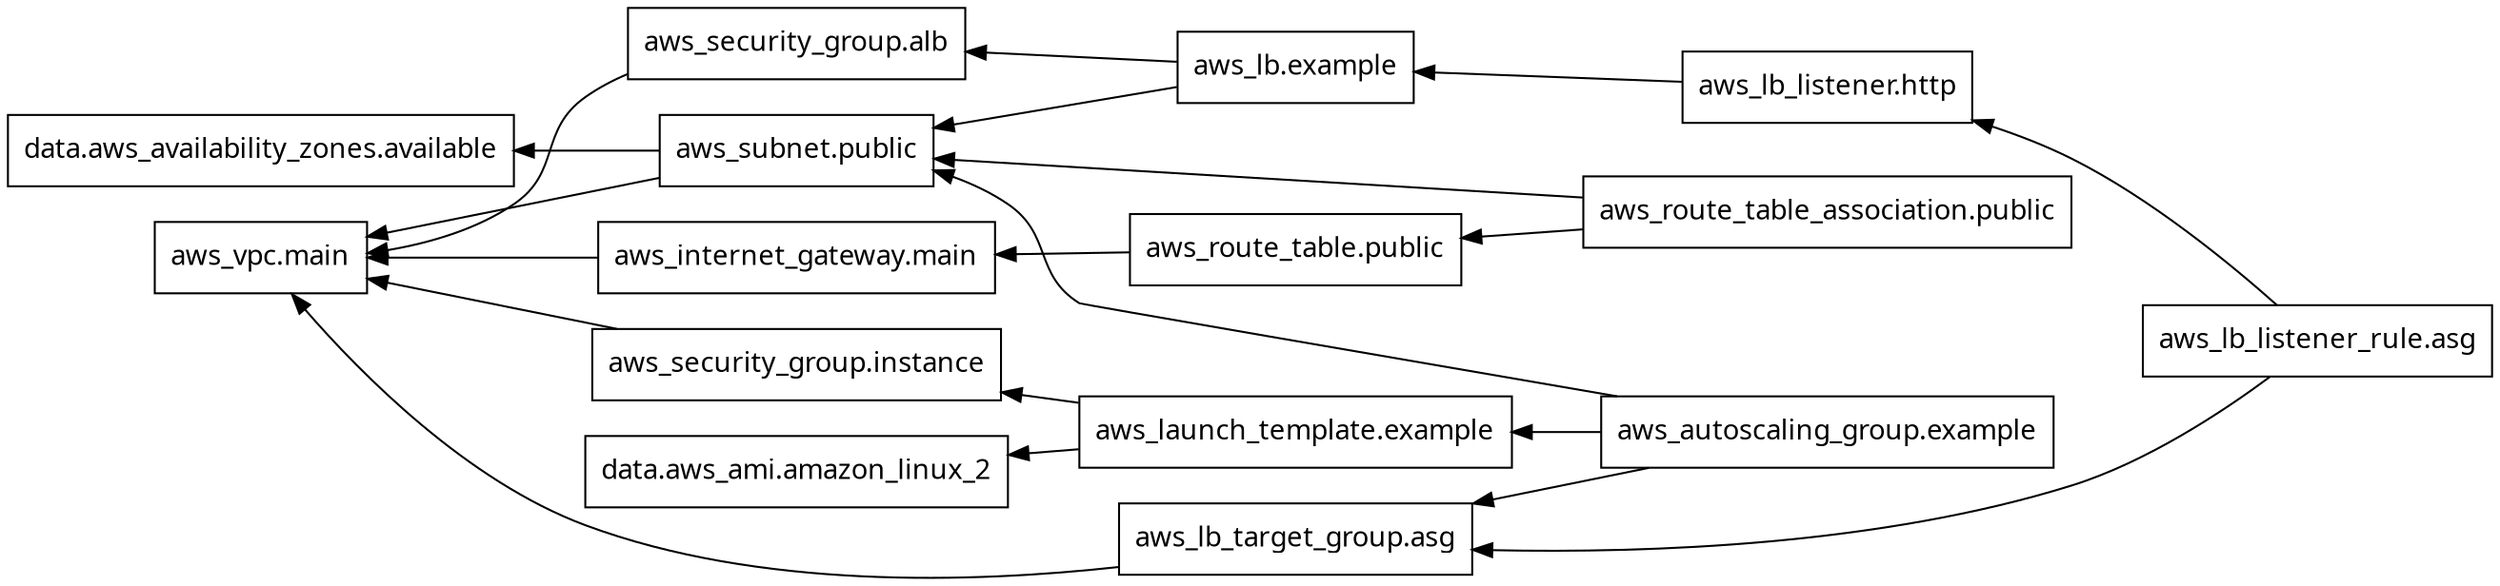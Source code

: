 digraph G {
  rankdir = "RL";
  node [shape = rect, fontname = "sans-serif"];
  "data.aws_ami.amazon_linux_2" [label="data.aws_ami.amazon_linux_2"];
  "data.aws_availability_zones.available" [label="data.aws_availability_zones.available"];
  "aws_autoscaling_group.example" [label="aws_autoscaling_group.example"];
  "aws_internet_gateway.main" [label="aws_internet_gateway.main"];
  "aws_launch_template.example" [label="aws_launch_template.example"];
  "aws_lb.example" [label="aws_lb.example"];
  "aws_lb_listener.http" [label="aws_lb_listener.http"];
  "aws_lb_listener_rule.asg" [label="aws_lb_listener_rule.asg"];
  "aws_lb_target_group.asg" [label="aws_lb_target_group.asg"];
  "aws_route_table.public" [label="aws_route_table.public"];
  "aws_route_table_association.public" [label="aws_route_table_association.public"];
  "aws_security_group.alb" [label="aws_security_group.alb"];
  "aws_security_group.instance" [label="aws_security_group.instance"];
  "aws_subnet.public" [label="aws_subnet.public"];
  "aws_vpc.main" [label="aws_vpc.main"];
  "aws_autoscaling_group.example" -> "aws_launch_template.example";
  "aws_autoscaling_group.example" -> "aws_lb_target_group.asg";
  "aws_autoscaling_group.example" -> "aws_subnet.public";
  "aws_internet_gateway.main" -> "aws_vpc.main";
  "aws_launch_template.example" -> "data.aws_ami.amazon_linux_2";
  "aws_launch_template.example" -> "aws_security_group.instance";
  "aws_lb.example" -> "aws_security_group.alb";
  "aws_lb.example" -> "aws_subnet.public";
  "aws_lb_listener.http" -> "aws_lb.example";
  "aws_lb_listener_rule.asg" -> "aws_lb_listener.http";
  "aws_lb_listener_rule.asg" -> "aws_lb_target_group.asg";
  "aws_lb_target_group.asg" -> "aws_vpc.main";
  "aws_route_table.public" -> "aws_internet_gateway.main";
  "aws_route_table_association.public" -> "aws_route_table.public";
  "aws_route_table_association.public" -> "aws_subnet.public";
  "aws_security_group.alb" -> "aws_vpc.main";
  "aws_security_group.instance" -> "aws_vpc.main";
  "aws_subnet.public" -> "data.aws_availability_zones.available";
  "aws_subnet.public" -> "aws_vpc.main";
}